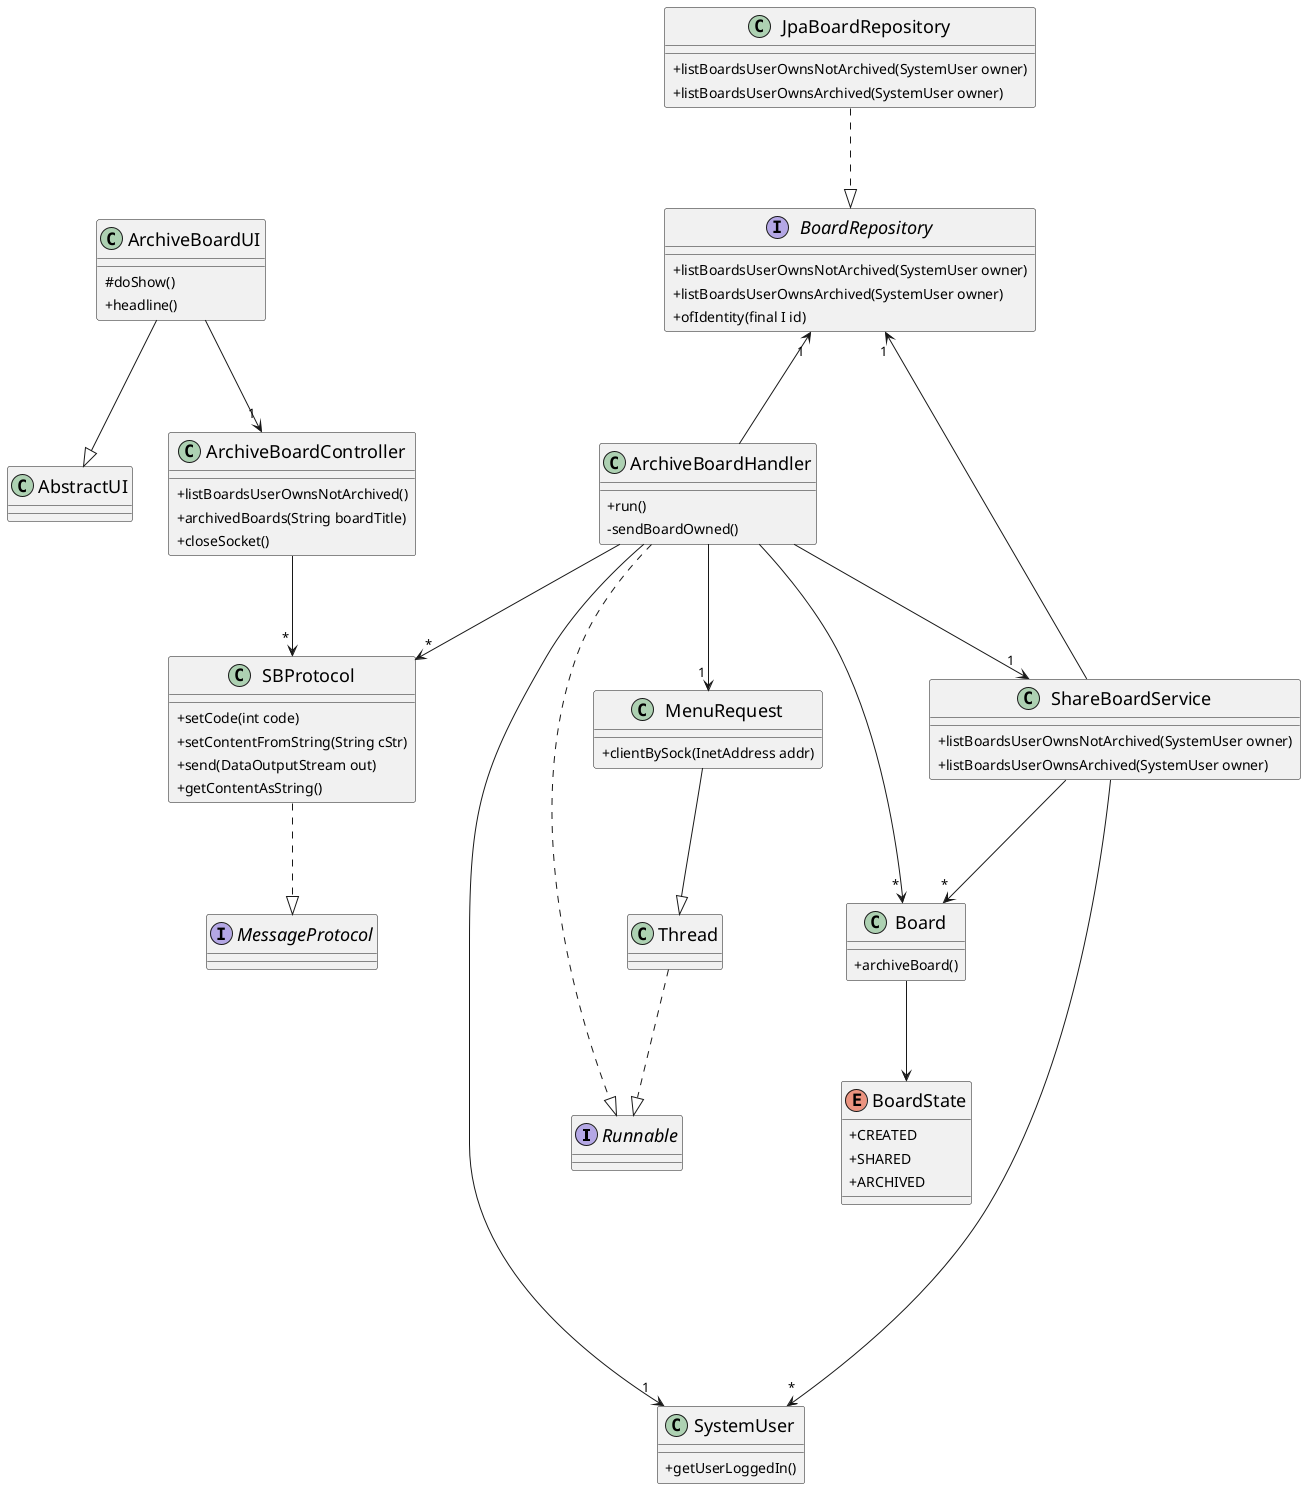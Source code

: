 @startuml
'https://plantuml.com/class-diagram

skinparam classAttributeIconSize 0
skinparam padding 2
skinparam ranksep 100
skinparam classFontSize 18


interface Runnable
interface MessageProtocol

interface BoardRepository
{
  +listBoardsUserOwnsNotArchived(SystemUser owner)
  +listBoardsUserOwnsArchived(SystemUser owner)
  +ofIdentity(final I id)
 }

class AbstractUI
{
}

class ArchiveBoardUI
{
    # doShow()
    + headline()
}

class ArchiveBoardController
{

 +listBoardsUserOwnsNotArchived()
 +archivedBoards(String boardTitle)
 +closeSocket()
}

class ArchiveBoardHandler
{
+run()
-sendBoardOwned()
}

class MenuRequest
{
+ clientBySock(InetAddress addr)
}

class Thread
{
}

interface Runnable
interface MessageProtocol

class SBProtocol
{
 + setCode(int code)
 + setContentFromString(String cStr)
 + send(DataOutputStream out)
 + getContentAsString()

}

class JpaBoardRepository
{
+listBoardsUserOwnsNotArchived(SystemUser owner)
+listBoardsUserOwnsArchived(SystemUser owner)
}

class SystemUser
{
    +getUserLoggedIn()
}

class ShareBoardService
{
 +listBoardsUserOwnsNotArchived(SystemUser owner)
 +listBoardsUserOwnsArchived(SystemUser owner)
}

enum BoardState
{
    +CREATED
    +SHARED
    +ARCHIVED
}

class Board
{
    +archiveBoard()
}



'extends
ArchiveBoardUI --|> AbstractUI
MenuRequest --|> Thread


'depends on(imports)
ArchiveBoardUI --> "1" ArchiveBoardController
ArchiveBoardController --> "*" SBProtocol

ArchiveBoardHandler --> "*" SBProtocol
ArchiveBoardHandler -up-> "1" BoardRepository

ArchiveBoardHandler --> "1" MenuRequest
ArchiveBoardHandler --> "1" SystemUser
ArchiveBoardHandler --> "1" ShareBoardService

ShareBoardService  --> "1" BoardRepository
ShareBoardService  --> "*" Board
ShareBoardService  -----> "*" SystemUser

ArchiveBoardHandler --> "*" Board

Board --> BoardState

'implements
ArchiveBoardHandler ..|> Runnable
Thread ..|> Runnable
SBProtocol ..|> MessageProtocol
JpaBoardRepository ..|> BoardRepository



@enduml